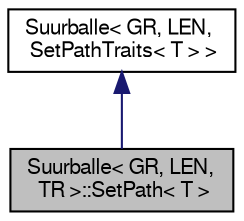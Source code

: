 digraph "Suurballe&lt; GR, LEN, TR &gt;::SetPath&lt; T &gt;"
{
 // LATEX_PDF_SIZE
  edge [fontname="FreeSans",fontsize="10",labelfontname="FreeSans",labelfontsize="10"];
  node [fontname="FreeSans",fontsize="10",shape=record];
  Node0 [label="Suurballe\< GR, LEN,\l TR \>::SetPath\< T \>",height=0.2,width=0.4,color="black", fillcolor="grey75", style="filled", fontcolor="black",tooltip="Named parameter for setting Path type."];
  Node1 -> Node0 [dir="back",color="midnightblue",fontsize="10",style="solid",fontname="FreeSans"];
  Node1 [label="Suurballe\< GR, LEN,\l SetPathTraits\< T \> \>",height=0.2,width=0.4,color="black", fillcolor="white", style="filled",URL="$a04021.html",tooltip=" "];
}

